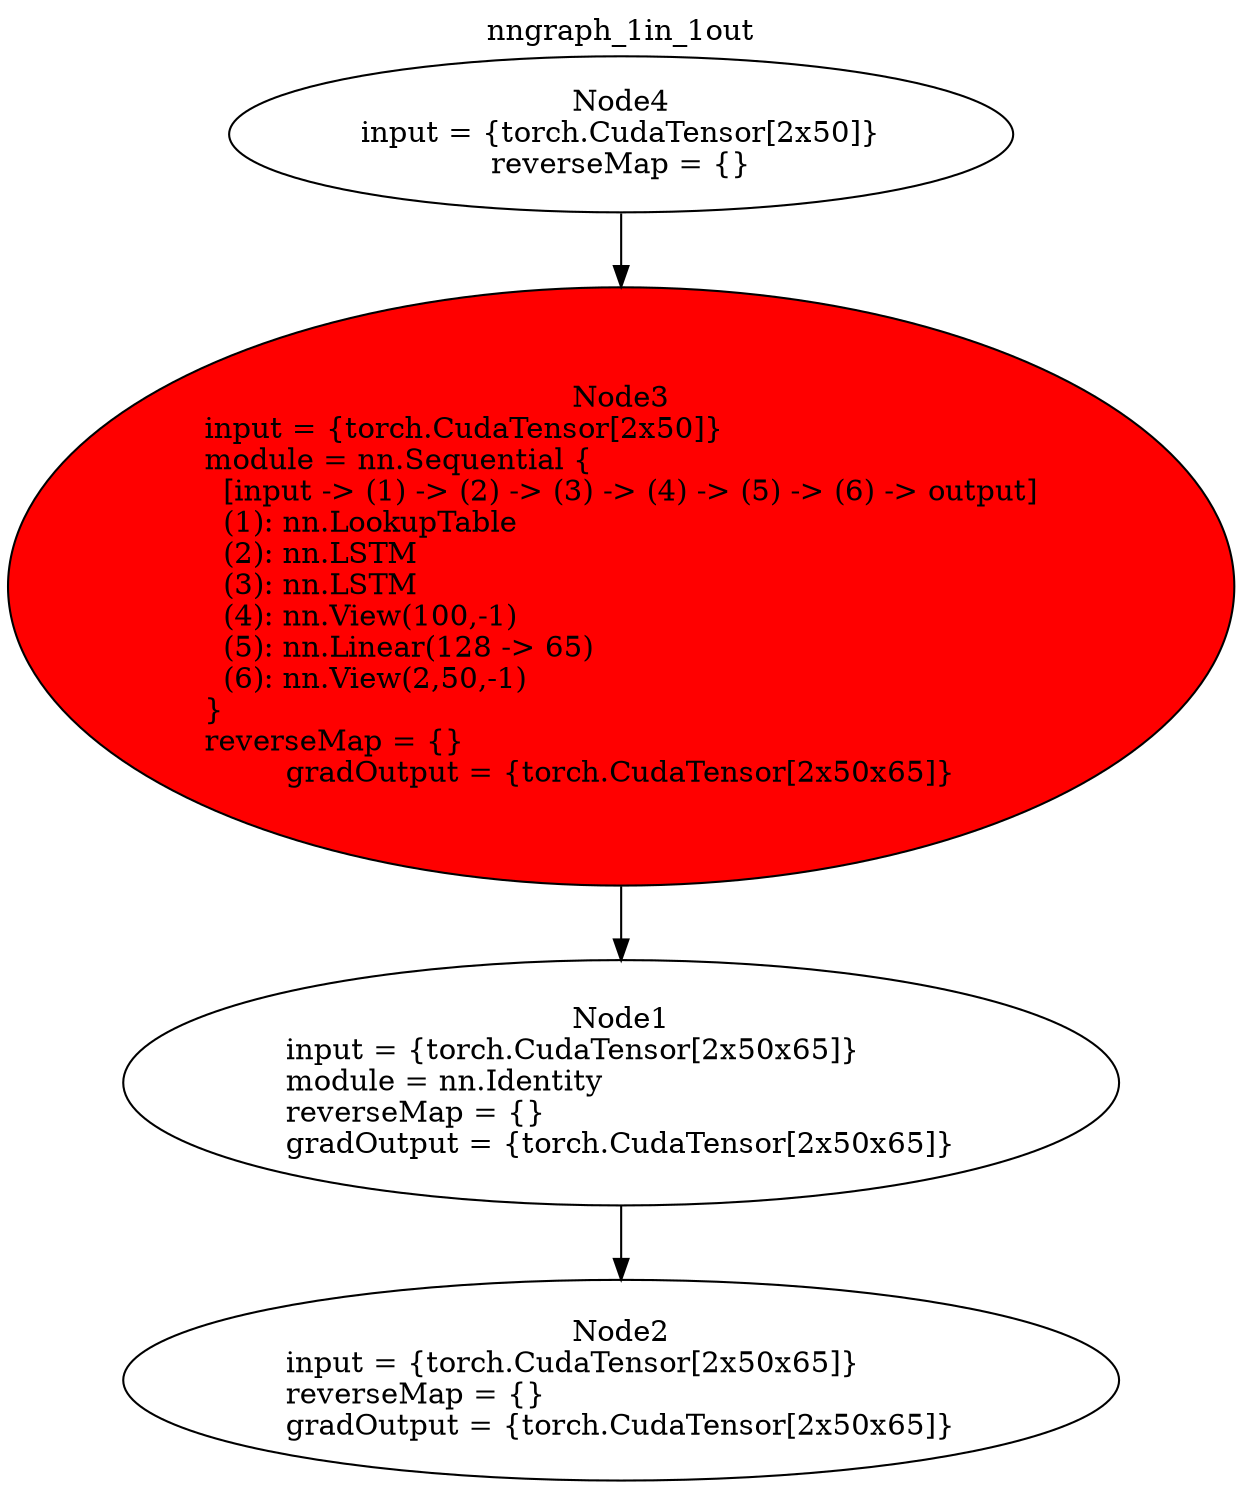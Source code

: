digraph G {
labelloc="t";
label="nngraph_1in_1out";
node [shape = oval]; 
n1[label="Node1\ninput = {torch.CudaTensor[2x50x65]}\lmodule = nn.Identity\lreverseMap = {}\lgradOutput = {torch.CudaTensor[2x50x65]}" tooltip="[./LanguageModel.lua]:88_"];
n2[label="Node2\ninput = {torch.CudaTensor[2x50x65]}\lreverseMap = {}\lgradOutput = {torch.CudaTensor[2x50x65]}" tooltip="[[C]]:-1_"];
n3[label="Node3\ninput = {torch.CudaTensor[2x50]}\lmodule = nn.Sequential {\l  [input -> (1) -> (2) -> (3) -> (4) -> (5) -> (6) -> output]\l  (1): nn.LookupTable\l  (2): nn.LSTM\l  (3): nn.LSTM\l  (4): nn.View(100,-1)\l  (5): nn.Linear(128 -> 65)\l  (6): nn.View(2,50,-1)\l}\lreverseMap = {}\lgradOutput = {torch.CudaTensor[2x50x65]}" tooltip="[./LanguageModel.lua]:86_"];
n4[label="Node4\ninput = {torch.CudaTensor[2x50]}\lreverseMap = {}" tooltip="[[C]]:-1_"];
n1 -> n2;
n3 -> n1;
n4 -> n3;
n3[style=filled, fillcolor=red];
}